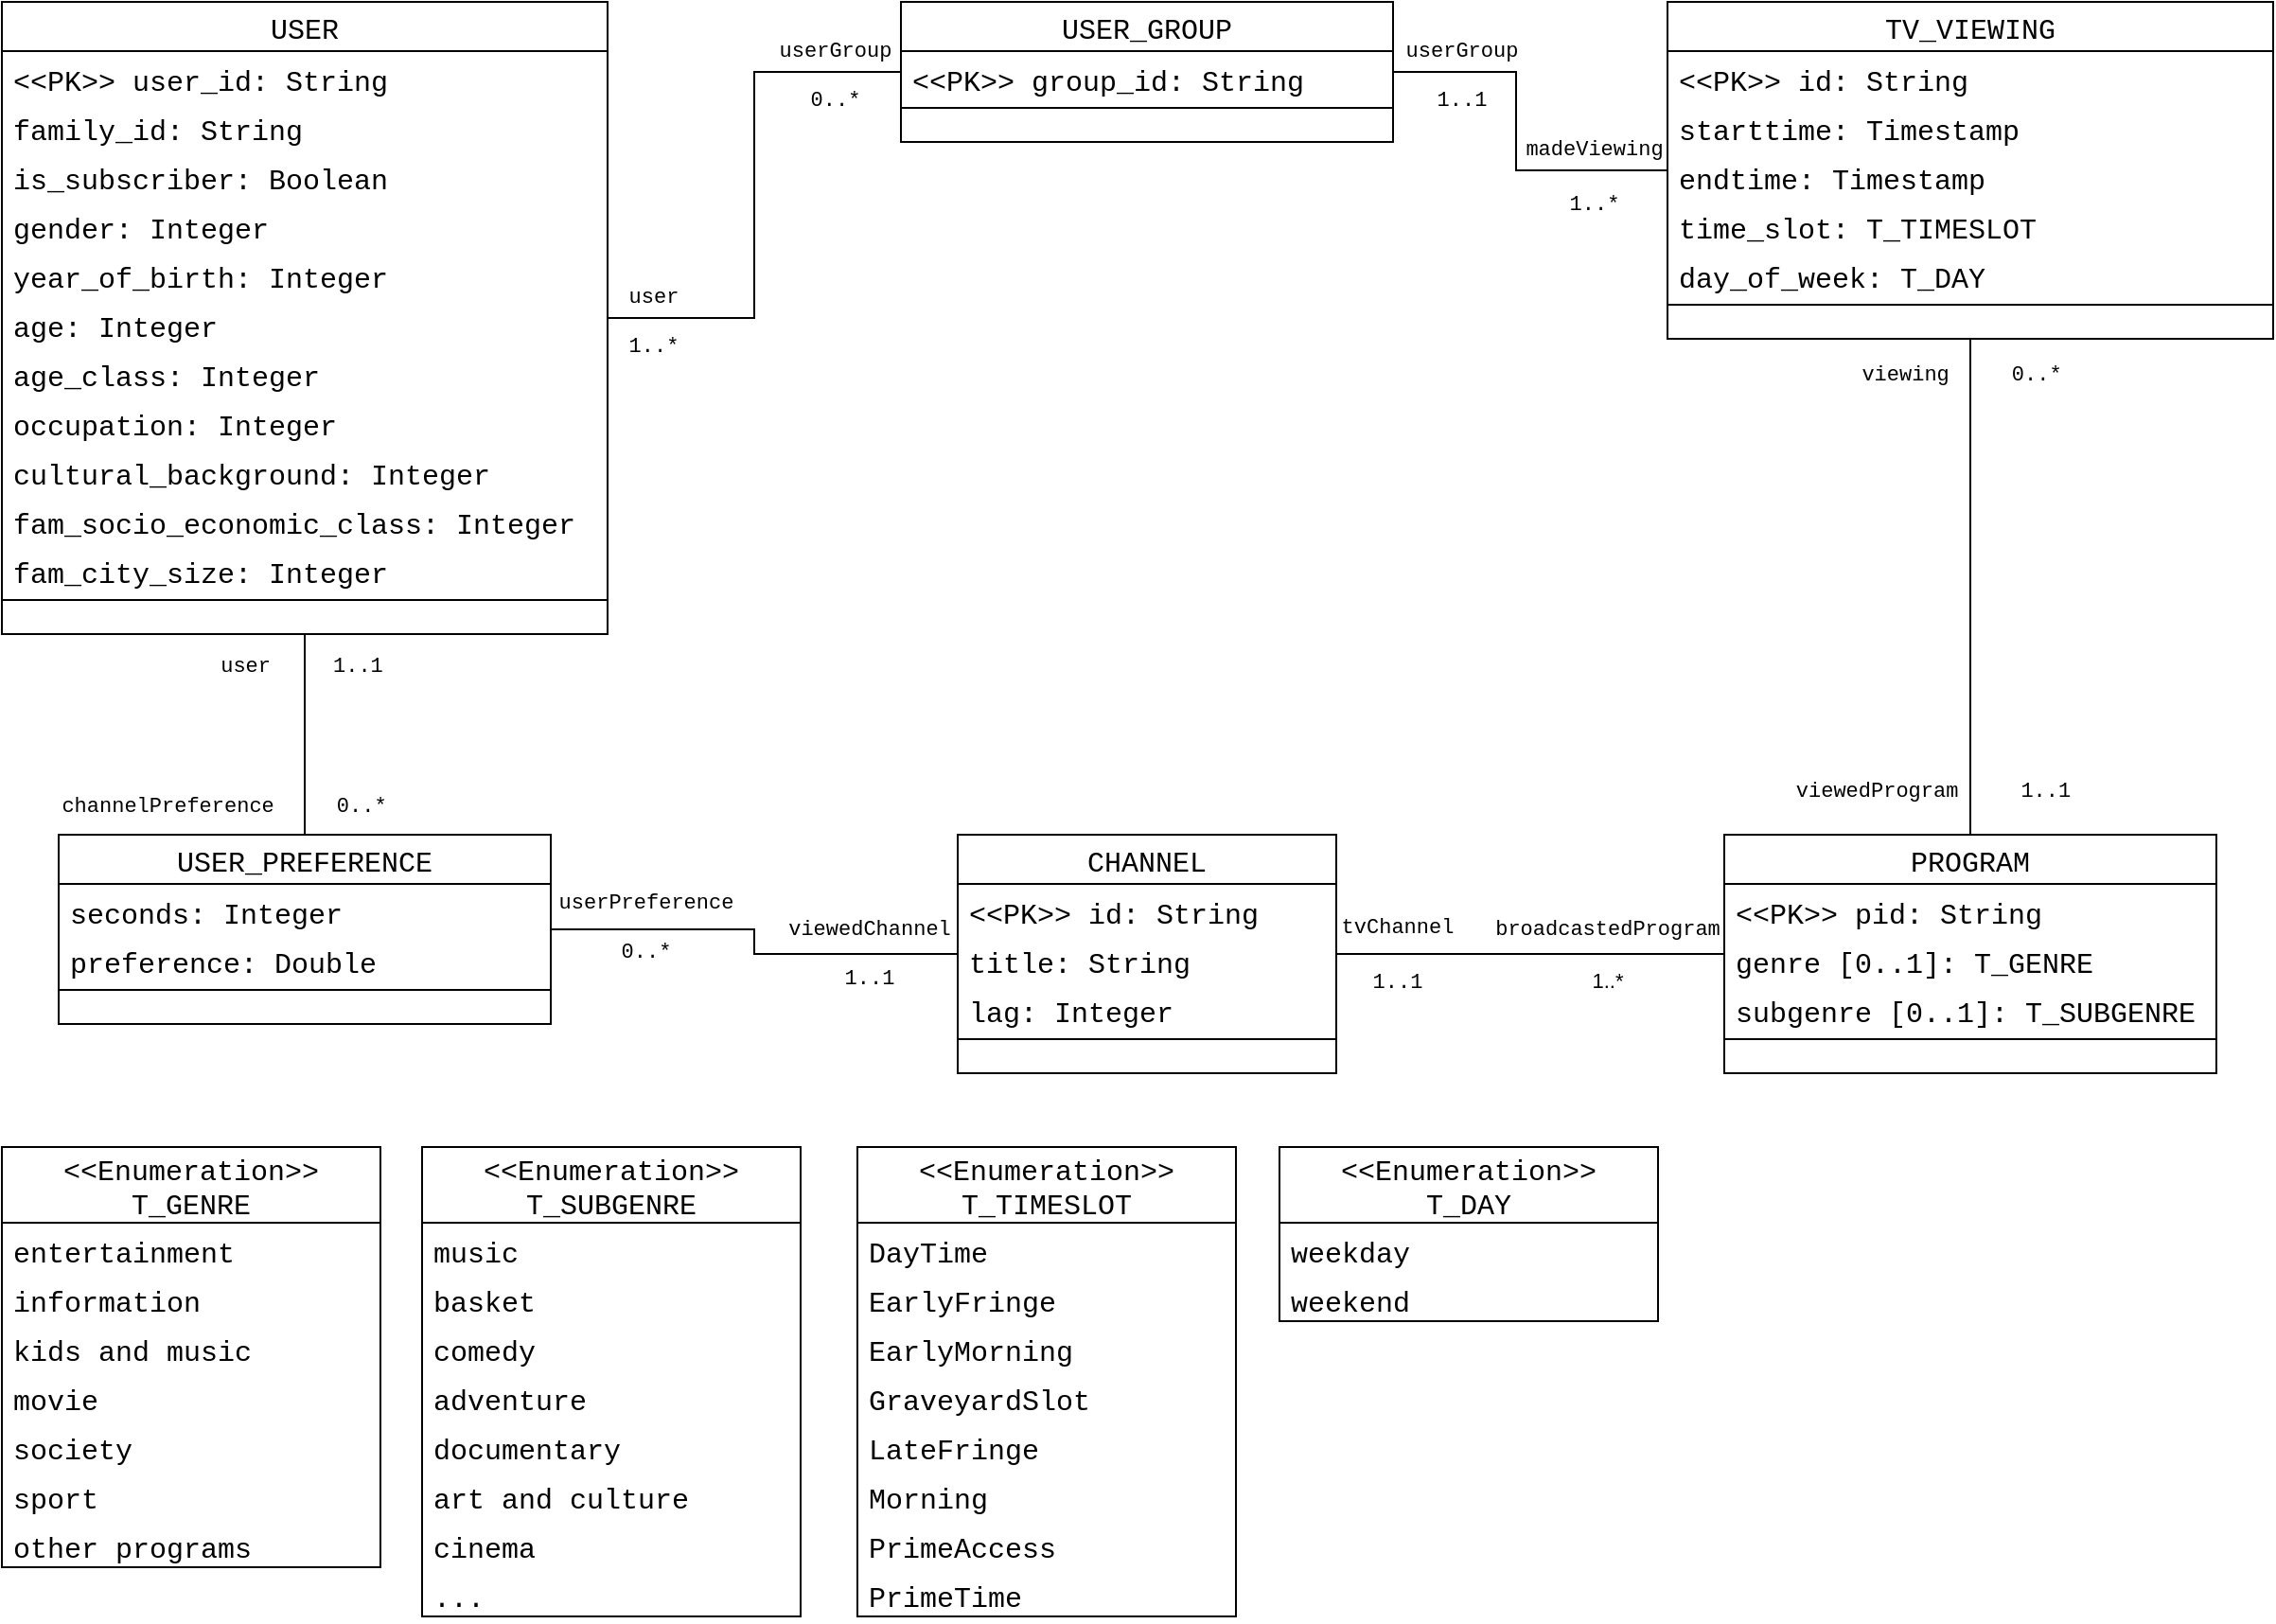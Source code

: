 <mxfile version="20.1.1" type="device" pages="2"><diagram id="qDz5eTHk5FjeErmdGeT6" name="Conceptual Design"><mxGraphModel dx="1348" dy="793" grid="1" gridSize="10" guides="1" tooltips="1" connect="1" arrows="1" fold="1" page="1" pageScale="1" pageWidth="1169" pageHeight="827" math="0" shadow="0"><root><mxCell id="0"/><mxCell id="1" parent="0"/><mxCell id="cXMxkoOosePus98VWO6z-1" value="CHANNEL" style="swimlane;fontStyle=0;childLayout=stackLayout;horizontal=1;startSize=26;fillColor=none;horizontalStack=0;resizeParent=1;resizeParentMax=0;resizeLast=0;collapsible=1;marginBottom=0;fontFamily=Courier New;fontSize=15;" parent="1" vertex="1"><mxGeometry x="525" y="460" width="200" height="126" as="geometry"><mxRectangle x="40" y="80" width="40" height="26" as="alternateBounds"/></mxGeometry></mxCell><mxCell id="cXMxkoOosePus98VWO6z-2" value="&lt;&lt;PK&gt;&gt; id: String" style="text;strokeColor=none;fillColor=none;align=left;verticalAlign=top;spacingLeft=4;spacingRight=4;overflow=hidden;rotatable=0;points=[[0,0.5],[1,0.5]];portConstraint=eastwest;fontFamily=Courier New;fontSize=15;" parent="cXMxkoOosePus98VWO6z-1" vertex="1"><mxGeometry y="26" width="200" height="26" as="geometry"/></mxCell><mxCell id="cXMxkoOosePus98VWO6z-3" value="title: String" style="text;strokeColor=none;fillColor=none;align=left;verticalAlign=top;spacingLeft=4;spacingRight=4;overflow=hidden;rotatable=0;points=[[0,0.5],[1,0.5]];portConstraint=eastwest;fontFamily=Courier New;fontSize=15;" parent="cXMxkoOosePus98VWO6z-1" vertex="1"><mxGeometry y="52" width="200" height="26" as="geometry"/></mxCell><mxCell id="cXMxkoOosePus98VWO6z-7" value="lag: Integer" style="text;strokeColor=none;fillColor=none;align=left;verticalAlign=top;spacingLeft=4;spacingRight=4;overflow=hidden;rotatable=0;points=[[0,0.5],[1,0.5]];portConstraint=eastwest;fontFamily=Courier New;fontSize=15;" parent="cXMxkoOosePus98VWO6z-1" vertex="1"><mxGeometry y="78" width="200" height="26" as="geometry"/></mxCell><mxCell id="cXMxkoOosePus98VWO6z-5" value="" style="line;strokeWidth=1;fillColor=none;align=left;verticalAlign=middle;spacingTop=-1;spacingLeft=3;spacingRight=3;rotatable=0;labelPosition=right;points=[];portConstraint=eastwest;fontFamily=Courier New;fontSize=15;" parent="cXMxkoOosePus98VWO6z-1" vertex="1"><mxGeometry y="104" width="200" height="8" as="geometry"/></mxCell><mxCell id="cXMxkoOosePus98VWO6z-6" value="" style="text;strokeColor=none;fillColor=none;align=left;verticalAlign=middle;spacingTop=-1;spacingLeft=4;spacingRight=4;rotatable=0;labelPosition=right;points=[];portConstraint=eastwest;fontFamily=Courier New;fontSize=15;" parent="cXMxkoOosePus98VWO6z-1" vertex="1"><mxGeometry y="112" width="200" height="14" as="geometry"/></mxCell><mxCell id="2Jx3YR6nq3Tl-p-js3hf-60" style="edgeStyle=orthogonalEdgeStyle;rounded=0;orthogonalLoop=1;jettySize=auto;html=1;endArrow=none;endFill=0;" parent="1" source="cXMxkoOosePus98VWO6z-8" target="cXMxkoOosePus98VWO6z-1" edge="1"><mxGeometry relative="1" as="geometry"/></mxCell><mxCell id="nR9gvZBDyoJsPZOKypbF-1" value="&lt;div&gt;&lt;font face=&quot;Courier New&quot;&gt;tvChannel&lt;/font&gt;&lt;/div&gt;&lt;div&gt;&lt;font face=&quot;Courier New&quot;&gt;&lt;br&gt;&lt;/font&gt;&lt;/div&gt;&lt;div&gt;&lt;font face=&quot;Courier New&quot;&gt;1..1&lt;/font&gt;&lt;br&gt;&lt;/div&gt;" style="edgeLabel;html=1;align=center;verticalAlign=middle;resizable=0;points=[];labelBackgroundColor=none;" vertex="1" connectable="0" parent="2Jx3YR6nq3Tl-p-js3hf-60"><mxGeometry x="0.745" relative="1" as="geometry"><mxPoint x="6" as="offset"/></mxGeometry></mxCell><mxCell id="nR9gvZBDyoJsPZOKypbF-2" value="&lt;div&gt;&lt;font face=&quot;Courier New&quot;&gt;broadcastedProgram&lt;/font&gt;&lt;/div&gt;&lt;div&gt;&lt;font face=&quot;Courier New&quot;&gt;&lt;br&gt;&lt;/font&gt;&lt;/div&gt;1..*" style="edgeLabel;html=1;align=center;verticalAlign=middle;resizable=0;points=[];labelBackgroundColor=none;" vertex="1" connectable="0" parent="2Jx3YR6nq3Tl-p-js3hf-60"><mxGeometry x="-0.559" y="-2" relative="1" as="geometry"><mxPoint x="-17" y="2" as="offset"/></mxGeometry></mxCell><mxCell id="cXMxkoOosePus98VWO6z-8" value="PROGRAM" style="swimlane;fontStyle=0;childLayout=stackLayout;horizontal=1;startSize=26;fillColor=none;horizontalStack=0;resizeParent=1;resizeParentMax=0;resizeLast=0;collapsible=1;marginBottom=0;fontFamily=Courier New;fontSize=15;" parent="1" vertex="1"><mxGeometry x="930" y="460" width="260" height="126" as="geometry"><mxRectangle x="40" y="80" width="40" height="26" as="alternateBounds"/></mxGeometry></mxCell><mxCell id="cXMxkoOosePus98VWO6z-9" value="&lt;&lt;PK&gt;&gt; pid: String" style="text;strokeColor=none;fillColor=none;align=left;verticalAlign=top;spacingLeft=4;spacingRight=4;overflow=hidden;rotatable=0;points=[[0,0.5],[1,0.5]];portConstraint=eastwest;fontFamily=Courier New;fontSize=15;" parent="cXMxkoOosePus98VWO6z-8" vertex="1"><mxGeometry y="26" width="260" height="26" as="geometry"/></mxCell><mxCell id="cXMxkoOosePus98VWO6z-10" value="genre [0..1]: T_GENRE" style="text;strokeColor=none;fillColor=none;align=left;verticalAlign=top;spacingLeft=4;spacingRight=4;overflow=hidden;rotatable=0;points=[[0,0.5],[1,0.5]];portConstraint=eastwest;fontFamily=Courier New;fontSize=15;" parent="cXMxkoOosePus98VWO6z-8" vertex="1"><mxGeometry y="52" width="260" height="26" as="geometry"/></mxCell><mxCell id="cXMxkoOosePus98VWO6z-14" value="subgenre [0..1]: T_SUBGENRE" style="text;strokeColor=none;fillColor=none;align=left;verticalAlign=top;spacingLeft=4;spacingRight=4;overflow=hidden;rotatable=0;points=[[0,0.5],[1,0.5]];portConstraint=eastwest;fontFamily=Courier New;fontSize=15;" parent="cXMxkoOosePus98VWO6z-8" vertex="1"><mxGeometry y="78" width="260" height="26" as="geometry"/></mxCell><mxCell id="cXMxkoOosePus98VWO6z-12" value="" style="line;strokeWidth=1;fillColor=none;align=left;verticalAlign=middle;spacingTop=-1;spacingLeft=3;spacingRight=3;rotatable=0;labelPosition=right;points=[];portConstraint=eastwest;fontFamily=Courier New;fontSize=15;" parent="cXMxkoOosePus98VWO6z-8" vertex="1"><mxGeometry y="104" width="260" height="8" as="geometry"/></mxCell><mxCell id="cXMxkoOosePus98VWO6z-13" value="" style="text;strokeColor=none;fillColor=none;align=left;verticalAlign=middle;spacingTop=-1;spacingLeft=4;spacingRight=4;rotatable=0;labelPosition=right;points=[];portConstraint=eastwest;fontFamily=Courier New;fontSize=15;" parent="cXMxkoOosePus98VWO6z-8" vertex="1"><mxGeometry y="112" width="260" height="14" as="geometry"/></mxCell><mxCell id="cXMxkoOosePus98VWO6z-15" value="&lt;&lt;Enumeration&gt;&gt;&#xA;T_GENRE" style="swimlane;fontStyle=0;childLayout=stackLayout;horizontal=1;startSize=40;fillColor=none;horizontalStack=0;resizeParent=1;resizeParentMax=0;resizeLast=0;collapsible=1;marginBottom=0;fontFamily=Courier New;fontSize=15;" parent="1" vertex="1"><mxGeometry x="20" y="625" width="200" height="222" as="geometry"><mxRectangle x="290" y="80" width="160" height="40" as="alternateBounds"/></mxGeometry></mxCell><mxCell id="cXMxkoOosePus98VWO6z-16" value="entertainment" style="text;strokeColor=none;fillColor=none;align=left;verticalAlign=top;spacingLeft=4;spacingRight=4;overflow=hidden;rotatable=0;points=[[0,0.5],[1,0.5]];portConstraint=eastwest;fontFamily=Courier New;fontSize=15;" parent="cXMxkoOosePus98VWO6z-15" vertex="1"><mxGeometry y="40" width="200" height="26" as="geometry"/></mxCell><mxCell id="cXMxkoOosePus98VWO6z-17" value="information" style="text;strokeColor=none;fillColor=none;align=left;verticalAlign=top;spacingLeft=4;spacingRight=4;overflow=hidden;rotatable=0;points=[[0,0.5],[1,0.5]];portConstraint=eastwest;fontFamily=Courier New;fontSize=15;" parent="cXMxkoOosePus98VWO6z-15" vertex="1"><mxGeometry y="66" width="200" height="26" as="geometry"/></mxCell><mxCell id="cXMxkoOosePus98VWO6z-19" value="kids and music" style="text;strokeColor=none;fillColor=none;align=left;verticalAlign=top;spacingLeft=4;spacingRight=4;overflow=hidden;rotatable=0;points=[[0,0.5],[1,0.5]];portConstraint=eastwest;fontFamily=Courier New;fontSize=15;" parent="cXMxkoOosePus98VWO6z-15" vertex="1"><mxGeometry y="92" width="200" height="26" as="geometry"/></mxCell><mxCell id="cXMxkoOosePus98VWO6z-20" value="movie" style="text;strokeColor=none;fillColor=none;align=left;verticalAlign=top;spacingLeft=4;spacingRight=4;overflow=hidden;rotatable=0;points=[[0,0.5],[1,0.5]];portConstraint=eastwest;fontFamily=Courier New;fontSize=15;" parent="cXMxkoOosePus98VWO6z-15" vertex="1"><mxGeometry y="118" width="200" height="26" as="geometry"/></mxCell><mxCell id="cXMxkoOosePus98VWO6z-22" value="society" style="text;strokeColor=none;fillColor=none;align=left;verticalAlign=top;spacingLeft=4;spacingRight=4;overflow=hidden;rotatable=0;points=[[0,0.5],[1,0.5]];portConstraint=eastwest;fontFamily=Courier New;fontSize=15;" parent="cXMxkoOosePus98VWO6z-15" vertex="1"><mxGeometry y="144" width="200" height="26" as="geometry"/></mxCell><mxCell id="cXMxkoOosePus98VWO6z-23" value="sport" style="text;strokeColor=none;fillColor=none;align=left;verticalAlign=top;spacingLeft=4;spacingRight=4;overflow=hidden;rotatable=0;points=[[0,0.5],[1,0.5]];portConstraint=eastwest;fontFamily=Courier New;fontSize=15;" parent="cXMxkoOosePus98VWO6z-15" vertex="1"><mxGeometry y="170" width="200" height="26" as="geometry"/></mxCell><mxCell id="cXMxkoOosePus98VWO6z-21" value="other programs" style="text;strokeColor=none;fillColor=none;align=left;verticalAlign=top;spacingLeft=4;spacingRight=4;overflow=hidden;rotatable=0;points=[[0,0.5],[1,0.5]];portConstraint=eastwest;fontFamily=Courier New;fontSize=15;" parent="cXMxkoOosePus98VWO6z-15" vertex="1"><mxGeometry y="196" width="200" height="26" as="geometry"/></mxCell><mxCell id="cXMxkoOosePus98VWO6z-24" value="&lt;&lt;Enumeration&gt;&gt;&#xA;T_SUBGENRE" style="swimlane;fontStyle=0;childLayout=stackLayout;horizontal=1;startSize=40;fillColor=none;horizontalStack=0;resizeParent=1;resizeParentMax=0;resizeLast=0;collapsible=1;marginBottom=0;fontFamily=Courier New;fontSize=15;" parent="1" vertex="1"><mxGeometry x="242" y="625" width="200" height="248" as="geometry"><mxRectangle x="290" y="80" width="160" height="40" as="alternateBounds"/></mxGeometry></mxCell><mxCell id="cXMxkoOosePus98VWO6z-25" value="music" style="text;strokeColor=none;fillColor=none;align=left;verticalAlign=top;spacingLeft=4;spacingRight=4;overflow=hidden;rotatable=0;points=[[0,0.5],[1,0.5]];portConstraint=eastwest;fontFamily=Courier New;fontSize=15;" parent="cXMxkoOosePus98VWO6z-24" vertex="1"><mxGeometry y="40" width="200" height="26" as="geometry"/></mxCell><mxCell id="cXMxkoOosePus98VWO6z-26" value="basket" style="text;strokeColor=none;fillColor=none;align=left;verticalAlign=top;spacingLeft=4;spacingRight=4;overflow=hidden;rotatable=0;points=[[0,0.5],[1,0.5]];portConstraint=eastwest;fontFamily=Courier New;fontSize=15;" parent="cXMxkoOosePus98VWO6z-24" vertex="1"><mxGeometry y="66" width="200" height="26" as="geometry"/></mxCell><mxCell id="cXMxkoOosePus98VWO6z-27" value="comedy" style="text;strokeColor=none;fillColor=none;align=left;verticalAlign=top;spacingLeft=4;spacingRight=4;overflow=hidden;rotatable=0;points=[[0,0.5],[1,0.5]];portConstraint=eastwest;fontFamily=Courier New;fontSize=15;" parent="cXMxkoOosePus98VWO6z-24" vertex="1"><mxGeometry y="92" width="200" height="26" as="geometry"/></mxCell><mxCell id="cXMxkoOosePus98VWO6z-28" value="adventure" style="text;strokeColor=none;fillColor=none;align=left;verticalAlign=top;spacingLeft=4;spacingRight=4;overflow=hidden;rotatable=0;points=[[0,0.5],[1,0.5]];portConstraint=eastwest;fontFamily=Courier New;fontSize=15;" parent="cXMxkoOosePus98VWO6z-24" vertex="1"><mxGeometry y="118" width="200" height="26" as="geometry"/></mxCell><mxCell id="cXMxkoOosePus98VWO6z-29" value="documentary" style="text;strokeColor=none;fillColor=none;align=left;verticalAlign=top;spacingLeft=4;spacingRight=4;overflow=hidden;rotatable=0;points=[[0,0.5],[1,0.5]];portConstraint=eastwest;fontFamily=Courier New;fontSize=15;" parent="cXMxkoOosePus98VWO6z-24" vertex="1"><mxGeometry y="144" width="200" height="26" as="geometry"/></mxCell><mxCell id="cXMxkoOosePus98VWO6z-30" value="art and culture" style="text;strokeColor=none;fillColor=none;align=left;verticalAlign=top;spacingLeft=4;spacingRight=4;overflow=hidden;rotatable=0;points=[[0,0.5],[1,0.5]];portConstraint=eastwest;fontFamily=Courier New;fontSize=15;" parent="cXMxkoOosePus98VWO6z-24" vertex="1"><mxGeometry y="170" width="200" height="26" as="geometry"/></mxCell><mxCell id="cXMxkoOosePus98VWO6z-31" value="cinema" style="text;strokeColor=none;fillColor=none;align=left;verticalAlign=top;spacingLeft=4;spacingRight=4;overflow=hidden;rotatable=0;points=[[0,0.5],[1,0.5]];portConstraint=eastwest;fontFamily=Courier New;fontSize=15;" parent="cXMxkoOosePus98VWO6z-24" vertex="1"><mxGeometry y="196" width="200" height="26" as="geometry"/></mxCell><mxCell id="cXMxkoOosePus98VWO6z-34" value="..." style="text;strokeColor=none;fillColor=none;align=left;verticalAlign=top;spacingLeft=4;spacingRight=4;overflow=hidden;rotatable=0;points=[[0,0.5],[1,0.5]];portConstraint=eastwest;fontFamily=Courier New;fontSize=15;" parent="cXMxkoOosePus98VWO6z-24" vertex="1"><mxGeometry y="222" width="200" height="26" as="geometry"/></mxCell><mxCell id="2Jx3YR6nq3Tl-p-js3hf-21" style="edgeStyle=orthogonalEdgeStyle;rounded=0;orthogonalLoop=1;jettySize=auto;html=1;endArrow=none;endFill=0;" parent="1" source="2Jx3YR6nq3Tl-p-js3hf-1" target="2Jx3YR6nq3Tl-p-js3hf-15" edge="1"><mxGeometry relative="1" as="geometry"/></mxCell><mxCell id="OhUYGWIOjPW_svs7zEfH-1" value="&lt;div&gt;&lt;font face=&quot;Courier New&quot;&gt;channelPreference&amp;nbsp;&amp;nbsp;&amp;nbsp;&amp;nbsp; 0..*&lt;/font&gt;&lt;/div&gt;" style="edgeLabel;html=1;align=center;verticalAlign=middle;resizable=0;points=[];labelBackgroundColor=none;" parent="2Jx3YR6nq3Tl-p-js3hf-21" vertex="1" connectable="0"><mxGeometry x="0.687" relative="1" as="geometry"><mxPoint x="-43" y="1" as="offset"/></mxGeometry></mxCell><mxCell id="OhUYGWIOjPW_svs7zEfH-2" value="&lt;font face=&quot;Courier New&quot;&gt;user&amp;nbsp;&amp;nbsp;&amp;nbsp;&amp;nbsp; 1..1&lt;/font&gt;" style="edgeLabel;html=1;align=center;verticalAlign=middle;resizable=0;points=[];labelBackgroundColor=none;" parent="2Jx3YR6nq3Tl-p-js3hf-21" vertex="1" connectable="0"><mxGeometry x="-0.731" y="1" relative="1" as="geometry"><mxPoint x="-3" y="2" as="offset"/></mxGeometry></mxCell><mxCell id="nR9gvZBDyoJsPZOKypbF-10" style="edgeStyle=orthogonalEdgeStyle;rounded=0;orthogonalLoop=1;jettySize=auto;html=1;fontFamily=Courier New;endArrow=none;endFill=0;" edge="1" parent="1" source="2Jx3YR6nq3Tl-p-js3hf-1" target="nR9gvZBDyoJsPZOKypbF-4"><mxGeometry relative="1" as="geometry"/></mxCell><mxCell id="nR9gvZBDyoJsPZOKypbF-14" value="&lt;div&gt;user&lt;/div&gt;&lt;div&gt;&lt;br&gt;&lt;/div&gt;&lt;div&gt;1..*&lt;br&gt;&lt;/div&gt;" style="edgeLabel;html=1;align=center;verticalAlign=middle;resizable=0;points=[];fontFamily=Courier New;labelBackgroundColor=none;" vertex="1" connectable="0" parent="nR9gvZBDyoJsPZOKypbF-10"><mxGeometry x="-0.841" y="-2" relative="1" as="geometry"><mxPoint x="1" as="offset"/></mxGeometry></mxCell><mxCell id="nR9gvZBDyoJsPZOKypbF-15" value="&lt;div&gt;userGroup&lt;/div&gt;&lt;div&gt;&lt;br&gt;&lt;/div&gt;&lt;div&gt;0..*&lt;br&gt;&lt;/div&gt;" style="edgeLabel;html=1;align=center;verticalAlign=middle;resizable=0;points=[];fontFamily=Courier New;labelBackgroundColor=none;" vertex="1" connectable="0" parent="nR9gvZBDyoJsPZOKypbF-10"><mxGeometry x="0.803" y="-2" relative="1" as="geometry"><mxPoint x="-7" as="offset"/></mxGeometry></mxCell><mxCell id="2Jx3YR6nq3Tl-p-js3hf-1" value="USER" style="swimlane;fontStyle=0;childLayout=stackLayout;horizontal=1;startSize=26;fillColor=none;horizontalStack=0;resizeParent=1;resizeParentMax=0;resizeLast=0;collapsible=1;marginBottom=0;fontFamily=Courier New;fontSize=15;" parent="1" vertex="1"><mxGeometry x="20" y="20" width="320" height="334" as="geometry"><mxRectangle x="40" y="80" width="40" height="26" as="alternateBounds"/></mxGeometry></mxCell><mxCell id="2Jx3YR6nq3Tl-p-js3hf-2" value="&lt;&lt;PK&gt;&gt; user_id: String" style="text;strokeColor=none;fillColor=none;align=left;verticalAlign=top;spacingLeft=4;spacingRight=4;overflow=hidden;rotatable=0;points=[[0,0.5],[1,0.5]];portConstraint=eastwest;fontFamily=Courier New;fontSize=15;" parent="2Jx3YR6nq3Tl-p-js3hf-1" vertex="1"><mxGeometry y="26" width="320" height="26" as="geometry"/></mxCell><mxCell id="2Jx3YR6nq3Tl-p-js3hf-7" value="family_id: String" style="text;strokeColor=none;fillColor=none;align=left;verticalAlign=top;spacingLeft=4;spacingRight=4;overflow=hidden;rotatable=0;points=[[0,0.5],[1,0.5]];portConstraint=eastwest;fontFamily=Courier New;fontSize=15;" parent="2Jx3YR6nq3Tl-p-js3hf-1" vertex="1"><mxGeometry y="52" width="320" height="26" as="geometry"/></mxCell><mxCell id="2Jx3YR6nq3Tl-p-js3hf-3" value="is_subscriber: Boolean" style="text;strokeColor=none;fillColor=none;align=left;verticalAlign=top;spacingLeft=4;spacingRight=4;overflow=hidden;rotatable=0;points=[[0,0.5],[1,0.5]];portConstraint=eastwest;fontFamily=Courier New;fontSize=15;" parent="2Jx3YR6nq3Tl-p-js3hf-1" vertex="1"><mxGeometry y="78" width="320" height="26" as="geometry"/></mxCell><mxCell id="2Jx3YR6nq3Tl-p-js3hf-8" value="gender: Integer" style="text;strokeColor=none;fillColor=none;align=left;verticalAlign=top;spacingLeft=4;spacingRight=4;overflow=hidden;rotatable=0;points=[[0,0.5],[1,0.5]];portConstraint=eastwest;fontFamily=Courier New;fontSize=15;" parent="2Jx3YR6nq3Tl-p-js3hf-1" vertex="1"><mxGeometry y="104" width="320" height="26" as="geometry"/></mxCell><mxCell id="2Jx3YR6nq3Tl-p-js3hf-10" value="year_of_birth: Integer" style="text;strokeColor=none;fillColor=none;align=left;verticalAlign=top;spacingLeft=4;spacingRight=4;overflow=hidden;rotatable=0;points=[[0,0.5],[1,0.5]];portConstraint=eastwest;fontFamily=Courier New;fontSize=15;" parent="2Jx3YR6nq3Tl-p-js3hf-1" vertex="1"><mxGeometry y="130" width="320" height="26" as="geometry"/></mxCell><mxCell id="2Jx3YR6nq3Tl-p-js3hf-9" value="age: Integer" style="text;strokeColor=none;fillColor=none;align=left;verticalAlign=top;spacingLeft=4;spacingRight=4;overflow=hidden;rotatable=0;points=[[0,0.5],[1,0.5]];portConstraint=eastwest;fontFamily=Courier New;fontSize=15;" parent="2Jx3YR6nq3Tl-p-js3hf-1" vertex="1"><mxGeometry y="156" width="320" height="26" as="geometry"/></mxCell><mxCell id="2Jx3YR6nq3Tl-p-js3hf-11" value="age_class: Integer" style="text;strokeColor=none;fillColor=none;align=left;verticalAlign=top;spacingLeft=4;spacingRight=4;overflow=hidden;rotatable=0;points=[[0,0.5],[1,0.5]];portConstraint=eastwest;fontFamily=Courier New;fontSize=15;" parent="2Jx3YR6nq3Tl-p-js3hf-1" vertex="1"><mxGeometry y="182" width="320" height="26" as="geometry"/></mxCell><mxCell id="2Jx3YR6nq3Tl-p-js3hf-13" value="occupation: Integer" style="text;strokeColor=none;fillColor=none;align=left;verticalAlign=top;spacingLeft=4;spacingRight=4;overflow=hidden;rotatable=0;points=[[0,0.5],[1,0.5]];portConstraint=eastwest;fontFamily=Courier New;fontSize=15;" parent="2Jx3YR6nq3Tl-p-js3hf-1" vertex="1"><mxGeometry y="208" width="320" height="26" as="geometry"/></mxCell><mxCell id="2Jx3YR6nq3Tl-p-js3hf-14" value="cultural_background: Integer" style="text;strokeColor=none;fillColor=none;align=left;verticalAlign=top;spacingLeft=4;spacingRight=4;overflow=hidden;rotatable=0;points=[[0,0.5],[1,0.5]];portConstraint=eastwest;fontFamily=Courier New;fontSize=15;" parent="2Jx3YR6nq3Tl-p-js3hf-1" vertex="1"><mxGeometry y="234" width="320" height="26" as="geometry"/></mxCell><mxCell id="2Jx3YR6nq3Tl-p-js3hf-12" value="fam_socio_economic_class: Integer" style="text;strokeColor=none;fillColor=none;align=left;verticalAlign=top;spacingLeft=4;spacingRight=4;overflow=hidden;rotatable=0;points=[[0,0.5],[1,0.5]];portConstraint=eastwest;fontFamily=Courier New;fontSize=15;" parent="2Jx3YR6nq3Tl-p-js3hf-1" vertex="1"><mxGeometry y="260" width="320" height="26" as="geometry"/></mxCell><mxCell id="2Jx3YR6nq3Tl-p-js3hf-4" value="fam_city_size: Integer" style="text;strokeColor=none;fillColor=none;align=left;verticalAlign=top;spacingLeft=4;spacingRight=4;overflow=hidden;rotatable=0;points=[[0,0.5],[1,0.5]];portConstraint=eastwest;fontFamily=Courier New;fontSize=15;" parent="2Jx3YR6nq3Tl-p-js3hf-1" vertex="1"><mxGeometry y="286" width="320" height="26" as="geometry"/></mxCell><mxCell id="2Jx3YR6nq3Tl-p-js3hf-5" value="" style="line;strokeWidth=1;fillColor=none;align=left;verticalAlign=middle;spacingTop=-1;spacingLeft=3;spacingRight=3;rotatable=0;labelPosition=right;points=[];portConstraint=eastwest;fontFamily=Courier New;fontSize=15;" parent="2Jx3YR6nq3Tl-p-js3hf-1" vertex="1"><mxGeometry y="312" width="320" height="8" as="geometry"/></mxCell><mxCell id="2Jx3YR6nq3Tl-p-js3hf-6" value="" style="text;strokeColor=none;fillColor=none;align=left;verticalAlign=middle;spacingTop=-1;spacingLeft=4;spacingRight=4;rotatable=0;labelPosition=right;points=[];portConstraint=eastwest;fontFamily=Courier New;fontSize=15;" parent="2Jx3YR6nq3Tl-p-js3hf-1" vertex="1"><mxGeometry y="320" width="320" height="14" as="geometry"/></mxCell><mxCell id="nR9gvZBDyoJsPZOKypbF-16" style="edgeStyle=orthogonalEdgeStyle;rounded=0;orthogonalLoop=1;jettySize=auto;html=1;fontFamily=Courier New;endArrow=none;endFill=0;" edge="1" parent="1" source="2Jx3YR6nq3Tl-p-js3hf-15" target="cXMxkoOosePus98VWO6z-1"><mxGeometry relative="1" as="geometry"/></mxCell><mxCell id="nR9gvZBDyoJsPZOKypbF-17" value="&lt;div&gt;viewedChannel&lt;/div&gt;&lt;div&gt;&lt;br&gt;&lt;/div&gt;&lt;div&gt;1..1&lt;/div&gt;" style="edgeLabel;html=1;align=center;verticalAlign=middle;resizable=0;points=[];fontFamily=Courier New;labelBackgroundColor=none;" vertex="1" connectable="0" parent="nR9gvZBDyoJsPZOKypbF-16"><mxGeometry x="0.453" relative="1" as="geometry"><mxPoint x="15" as="offset"/></mxGeometry></mxCell><mxCell id="nR9gvZBDyoJsPZOKypbF-18" value="&lt;div&gt;userPreference&lt;/div&gt;&lt;div&gt;&lt;br&gt;&lt;/div&gt;&lt;div&gt;0..*&lt;/div&gt;" style="edgeLabel;html=1;align=center;verticalAlign=middle;resizable=0;points=[];fontFamily=Courier New;labelBackgroundColor=none;" vertex="1" connectable="0" parent="nR9gvZBDyoJsPZOKypbF-16"><mxGeometry x="-0.887" y="-5" relative="1" as="geometry"><mxPoint x="37" y="-6" as="offset"/></mxGeometry></mxCell><mxCell id="2Jx3YR6nq3Tl-p-js3hf-15" value="USER_PREFERENCE" style="swimlane;fontStyle=0;childLayout=stackLayout;horizontal=1;startSize=26;fillColor=none;horizontalStack=0;resizeParent=1;resizeParentMax=0;resizeLast=0;collapsible=1;marginBottom=0;fontFamily=Courier New;fontSize=15;" parent="1" vertex="1"><mxGeometry x="50" y="460" width="260" height="100" as="geometry"><mxRectangle x="40" y="80" width="40" height="26" as="alternateBounds"/></mxGeometry></mxCell><mxCell id="2Jx3YR6nq3Tl-p-js3hf-17" value="seconds: Integer" style="text;strokeColor=none;fillColor=none;align=left;verticalAlign=top;spacingLeft=4;spacingRight=4;overflow=hidden;rotatable=0;points=[[0,0.5],[1,0.5]];portConstraint=eastwest;fontFamily=Courier New;fontSize=15;" parent="2Jx3YR6nq3Tl-p-js3hf-15" vertex="1"><mxGeometry y="26" width="260" height="26" as="geometry"/></mxCell><mxCell id="2Jx3YR6nq3Tl-p-js3hf-18" value="preference: Double" style="text;strokeColor=none;fillColor=none;align=left;verticalAlign=top;spacingLeft=4;spacingRight=4;overflow=hidden;rotatable=0;points=[[0,0.5],[1,0.5]];portConstraint=eastwest;fontFamily=Courier New;fontSize=15;" parent="2Jx3YR6nq3Tl-p-js3hf-15" vertex="1"><mxGeometry y="52" width="260" height="26" as="geometry"/></mxCell><mxCell id="2Jx3YR6nq3Tl-p-js3hf-19" value="" style="line;strokeWidth=1;fillColor=none;align=left;verticalAlign=middle;spacingTop=-1;spacingLeft=3;spacingRight=3;rotatable=0;labelPosition=right;points=[];portConstraint=eastwest;fontFamily=Courier New;fontSize=15;" parent="2Jx3YR6nq3Tl-p-js3hf-15" vertex="1"><mxGeometry y="78" width="260" height="8" as="geometry"/></mxCell><mxCell id="2Jx3YR6nq3Tl-p-js3hf-20" value="" style="text;strokeColor=none;fillColor=none;align=left;verticalAlign=middle;spacingTop=-1;spacingLeft=4;spacingRight=4;rotatable=0;labelPosition=right;points=[];portConstraint=eastwest;fontFamily=Courier New;fontSize=15;" parent="2Jx3YR6nq3Tl-p-js3hf-15" vertex="1"><mxGeometry y="86" width="260" height="14" as="geometry"/></mxCell><mxCell id="nR9gvZBDyoJsPZOKypbF-3" style="edgeStyle=orthogonalEdgeStyle;rounded=0;orthogonalLoop=1;jettySize=auto;html=1;fontFamily=Courier New;endArrow=none;endFill=0;" edge="1" parent="1" source="2Jx3YR6nq3Tl-p-js3hf-24" target="cXMxkoOosePus98VWO6z-8"><mxGeometry relative="1" as="geometry"/></mxCell><mxCell id="nR9gvZBDyoJsPZOKypbF-20" value="viewedProgram&amp;nbsp;&amp;nbsp;&amp;nbsp;&amp;nbsp; 1..1" style="edgeLabel;html=1;align=center;verticalAlign=middle;resizable=0;points=[];fontFamily=Courier New;labelBackgroundColor=none;" vertex="1" connectable="0" parent="nR9gvZBDyoJsPZOKypbF-3"><mxGeometry x="0.771" y="-2" relative="1" as="geometry"><mxPoint x="-18" y="7" as="offset"/></mxGeometry></mxCell><mxCell id="nR9gvZBDyoJsPZOKypbF-21" value="viewing&amp;nbsp;&amp;nbsp;&amp;nbsp;&amp;nbsp; 0..*" style="edgeLabel;html=1;align=center;verticalAlign=middle;resizable=0;points=[];fontFamily=Courier New;labelBackgroundColor=none;" vertex="1" connectable="0" parent="nR9gvZBDyoJsPZOKypbF-3"><mxGeometry x="-0.779" y="4" relative="1" as="geometry"><mxPoint x="-9" y="-10" as="offset"/></mxGeometry></mxCell><mxCell id="2Jx3YR6nq3Tl-p-js3hf-24" value="TV_VIEWING" style="swimlane;fontStyle=0;childLayout=stackLayout;horizontal=1;startSize=26;fillColor=none;horizontalStack=0;resizeParent=1;resizeParentMax=0;resizeLast=0;collapsible=1;marginBottom=0;fontFamily=Courier New;fontSize=15;" parent="1" vertex="1"><mxGeometry x="900" y="20" width="320" height="178" as="geometry"><mxRectangle x="40" y="80" width="40" height="26" as="alternateBounds"/></mxGeometry></mxCell><mxCell id="2Jx3YR6nq3Tl-p-js3hf-25" value="&lt;&lt;PK&gt;&gt; id: String" style="text;strokeColor=none;fillColor=none;align=left;verticalAlign=top;spacingLeft=4;spacingRight=4;overflow=hidden;rotatable=0;points=[[0,0.5],[1,0.5]];portConstraint=eastwest;fontFamily=Courier New;fontSize=15;" parent="2Jx3YR6nq3Tl-p-js3hf-24" vertex="1"><mxGeometry y="26" width="320" height="26" as="geometry"/></mxCell><mxCell id="2Jx3YR6nq3Tl-p-js3hf-32" value="starttime: Timestamp" style="text;strokeColor=none;fillColor=none;align=left;verticalAlign=top;spacingLeft=4;spacingRight=4;overflow=hidden;rotatable=0;points=[[0,0.5],[1,0.5]];portConstraint=eastwest;fontFamily=Courier New;fontSize=15;" parent="2Jx3YR6nq3Tl-p-js3hf-24" vertex="1"><mxGeometry y="52" width="320" height="26" as="geometry"/></mxCell><mxCell id="2Jx3YR6nq3Tl-p-js3hf-33" value="endtime: Timestamp" style="text;strokeColor=none;fillColor=none;align=left;verticalAlign=top;spacingLeft=4;spacingRight=4;overflow=hidden;rotatable=0;points=[[0,0.5],[1,0.5]];portConstraint=eastwest;fontFamily=Courier New;fontSize=15;" parent="2Jx3YR6nq3Tl-p-js3hf-24" vertex="1"><mxGeometry y="78" width="320" height="26" as="geometry"/></mxCell><mxCell id="2Jx3YR6nq3Tl-p-js3hf-34" value="time_slot: T_TIMESLOT" style="text;strokeColor=none;fillColor=none;align=left;verticalAlign=top;spacingLeft=4;spacingRight=4;overflow=hidden;rotatable=0;points=[[0,0.5],[1,0.5]];portConstraint=eastwest;fontFamily=Courier New;fontSize=15;" parent="2Jx3YR6nq3Tl-p-js3hf-24" vertex="1"><mxGeometry y="104" width="320" height="26" as="geometry"/></mxCell><mxCell id="2Jx3YR6nq3Tl-p-js3hf-35" value="day_of_week: T_DAY" style="text;strokeColor=none;fillColor=none;align=left;verticalAlign=top;spacingLeft=4;spacingRight=4;overflow=hidden;rotatable=0;points=[[0,0.5],[1,0.5]];portConstraint=eastwest;fontFamily=Courier New;fontSize=15;" parent="2Jx3YR6nq3Tl-p-js3hf-24" vertex="1"><mxGeometry y="130" width="320" height="26" as="geometry"/></mxCell><mxCell id="2Jx3YR6nq3Tl-p-js3hf-36" value="" style="line;strokeWidth=1;fillColor=none;align=left;verticalAlign=middle;spacingTop=-1;spacingLeft=3;spacingRight=3;rotatable=0;labelPosition=right;points=[];portConstraint=eastwest;fontFamily=Courier New;fontSize=15;" parent="2Jx3YR6nq3Tl-p-js3hf-24" vertex="1"><mxGeometry y="156" width="320" height="8" as="geometry"/></mxCell><mxCell id="2Jx3YR6nq3Tl-p-js3hf-37" value="" style="text;strokeColor=none;fillColor=none;align=left;verticalAlign=middle;spacingTop=-1;spacingLeft=4;spacingRight=4;rotatable=0;labelPosition=right;points=[];portConstraint=eastwest;fontFamily=Courier New;fontSize=15;" parent="2Jx3YR6nq3Tl-p-js3hf-24" vertex="1"><mxGeometry y="164" width="320" height="14" as="geometry"/></mxCell><mxCell id="2Jx3YR6nq3Tl-p-js3hf-42" value="&lt;&lt;Enumeration&gt;&gt;&#xA;T_TIMESLOT" style="swimlane;fontStyle=0;childLayout=stackLayout;horizontal=1;startSize=40;fillColor=none;horizontalStack=0;resizeParent=1;resizeParentMax=0;resizeLast=0;collapsible=1;marginBottom=0;fontFamily=Courier New;fontSize=15;" parent="1" vertex="1"><mxGeometry x="472" y="625" width="200" height="248" as="geometry"><mxRectangle x="290" y="80" width="160" height="40" as="alternateBounds"/></mxGeometry></mxCell><mxCell id="2Jx3YR6nq3Tl-p-js3hf-43" value="DayTime" style="text;strokeColor=none;fillColor=none;align=left;verticalAlign=top;spacingLeft=4;spacingRight=4;overflow=hidden;rotatable=0;points=[[0,0.5],[1,0.5]];portConstraint=eastwest;fontFamily=Courier New;fontSize=15;" parent="2Jx3YR6nq3Tl-p-js3hf-42" vertex="1"><mxGeometry y="40" width="200" height="26" as="geometry"/></mxCell><mxCell id="2Jx3YR6nq3Tl-p-js3hf-44" value="EarlyFringe" style="text;strokeColor=none;fillColor=none;align=left;verticalAlign=top;spacingLeft=4;spacingRight=4;overflow=hidden;rotatable=0;points=[[0,0.5],[1,0.5]];portConstraint=eastwest;fontFamily=Courier New;fontSize=15;" parent="2Jx3YR6nq3Tl-p-js3hf-42" vertex="1"><mxGeometry y="66" width="200" height="26" as="geometry"/></mxCell><mxCell id="2Jx3YR6nq3Tl-p-js3hf-45" value="EarlyMorning" style="text;strokeColor=none;fillColor=none;align=left;verticalAlign=top;spacingLeft=4;spacingRight=4;overflow=hidden;rotatable=0;points=[[0,0.5],[1,0.5]];portConstraint=eastwest;fontFamily=Courier New;fontSize=15;" parent="2Jx3YR6nq3Tl-p-js3hf-42" vertex="1"><mxGeometry y="92" width="200" height="26" as="geometry"/></mxCell><mxCell id="2Jx3YR6nq3Tl-p-js3hf-46" value="GraveyardSlot" style="text;strokeColor=none;fillColor=none;align=left;verticalAlign=top;spacingLeft=4;spacingRight=4;overflow=hidden;rotatable=0;points=[[0,0.5],[1,0.5]];portConstraint=eastwest;fontFamily=Courier New;fontSize=15;" parent="2Jx3YR6nq3Tl-p-js3hf-42" vertex="1"><mxGeometry y="118" width="200" height="26" as="geometry"/></mxCell><mxCell id="2Jx3YR6nq3Tl-p-js3hf-47" value="LateFringe" style="text;strokeColor=none;fillColor=none;align=left;verticalAlign=top;spacingLeft=4;spacingRight=4;overflow=hidden;rotatable=0;points=[[0,0.5],[1,0.5]];portConstraint=eastwest;fontFamily=Courier New;fontSize=15;" parent="2Jx3YR6nq3Tl-p-js3hf-42" vertex="1"><mxGeometry y="144" width="200" height="26" as="geometry"/></mxCell><mxCell id="2Jx3YR6nq3Tl-p-js3hf-48" value="Morning" style="text;strokeColor=none;fillColor=none;align=left;verticalAlign=top;spacingLeft=4;spacingRight=4;overflow=hidden;rotatable=0;points=[[0,0.5],[1,0.5]];portConstraint=eastwest;fontFamily=Courier New;fontSize=15;" parent="2Jx3YR6nq3Tl-p-js3hf-42" vertex="1"><mxGeometry y="170" width="200" height="26" as="geometry"/></mxCell><mxCell id="2Jx3YR6nq3Tl-p-js3hf-50" value="PrimeAccess" style="text;strokeColor=none;fillColor=none;align=left;verticalAlign=top;spacingLeft=4;spacingRight=4;overflow=hidden;rotatable=0;points=[[0,0.5],[1,0.5]];portConstraint=eastwest;fontFamily=Courier New;fontSize=15;" parent="2Jx3YR6nq3Tl-p-js3hf-42" vertex="1"><mxGeometry y="196" width="200" height="26" as="geometry"/></mxCell><mxCell id="2Jx3YR6nq3Tl-p-js3hf-49" value="PrimeTime" style="text;strokeColor=none;fillColor=none;align=left;verticalAlign=top;spacingLeft=4;spacingRight=4;overflow=hidden;rotatable=0;points=[[0,0.5],[1,0.5]];portConstraint=eastwest;fontFamily=Courier New;fontSize=15;" parent="2Jx3YR6nq3Tl-p-js3hf-42" vertex="1"><mxGeometry y="222" width="200" height="26" as="geometry"/></mxCell><mxCell id="2Jx3YR6nq3Tl-p-js3hf-51" value="&lt;&lt;Enumeration&gt;&gt;&#xA;T_DAY" style="swimlane;fontStyle=0;childLayout=stackLayout;horizontal=1;startSize=40;fillColor=none;horizontalStack=0;resizeParent=1;resizeParentMax=0;resizeLast=0;collapsible=1;marginBottom=0;fontFamily=Courier New;fontSize=15;" parent="1" vertex="1"><mxGeometry x="695" y="625" width="200" height="92" as="geometry"><mxRectangle x="290" y="80" width="160" height="40" as="alternateBounds"/></mxGeometry></mxCell><mxCell id="2Jx3YR6nq3Tl-p-js3hf-52" value="weekday" style="text;strokeColor=none;fillColor=none;align=left;verticalAlign=top;spacingLeft=4;spacingRight=4;overflow=hidden;rotatable=0;points=[[0,0.5],[1,0.5]];portConstraint=eastwest;fontFamily=Courier New;fontSize=15;" parent="2Jx3YR6nq3Tl-p-js3hf-51" vertex="1"><mxGeometry y="40" width="200" height="26" as="geometry"/></mxCell><mxCell id="2Jx3YR6nq3Tl-p-js3hf-53" value="weekend" style="text;strokeColor=none;fillColor=none;align=left;verticalAlign=top;spacingLeft=4;spacingRight=4;overflow=hidden;rotatable=0;points=[[0,0.5],[1,0.5]];portConstraint=eastwest;fontFamily=Courier New;fontSize=15;" parent="2Jx3YR6nq3Tl-p-js3hf-51" vertex="1"><mxGeometry y="66" width="200" height="26" as="geometry"/></mxCell><mxCell id="nR9gvZBDyoJsPZOKypbF-11" style="edgeStyle=orthogonalEdgeStyle;rounded=0;orthogonalLoop=1;jettySize=auto;html=1;fontFamily=Courier New;endArrow=none;endFill=0;" edge="1" parent="1" source="nR9gvZBDyoJsPZOKypbF-4" target="2Jx3YR6nq3Tl-p-js3hf-24"><mxGeometry relative="1" as="geometry"><Array as="points"><mxPoint x="820" y="57"/><mxPoint x="820" y="109"/></Array></mxGeometry></mxCell><mxCell id="nR9gvZBDyoJsPZOKypbF-12" value="&lt;pre dir=&quot;ltr&quot; style=&quot;&quot; id=&quot;tw-target-text&quot; data-placeholder=&quot;Traduzione&quot; class=&quot;tw-data-text tw-text-large tw-ta&quot;&gt;&lt;font face=&quot;Courier New&quot;&gt;&lt;span class=&quot;Y2IQFc&quot; lang=&quot;en&quot;&gt;madeVi&lt;/span&gt;&lt;span class=&quot;Y2IQFc&quot; lang=&quot;en&quot;&gt;ewing&lt;/span&gt;&lt;br&gt;&lt;br&gt;1..*&lt;br&gt;&lt;/font&gt;&lt;/pre&gt;" style="edgeLabel;html=1;align=center;verticalAlign=middle;resizable=0;points=[];fontFamily=Courier New;labelBackgroundColor=none;" vertex="1" connectable="0" parent="nR9gvZBDyoJsPZOKypbF-11"><mxGeometry x="0.946" y="-1" relative="1" as="geometry"><mxPoint x="-34" y="2" as="offset"/></mxGeometry></mxCell><mxCell id="nR9gvZBDyoJsPZOKypbF-13" value="&lt;div&gt;&lt;font face=&quot;Courier New&quot;&gt;userGroup&lt;br&gt;&lt;/font&gt;&lt;/div&gt;&lt;div&gt;&lt;font face=&quot;Courier New&quot;&gt;&lt;br&gt;&lt;/font&gt;&lt;/div&gt;&lt;div&gt;&lt;font face=&quot;Courier New&quot;&gt;1..1&lt;/font&gt;&lt;br&gt;&lt;/div&gt;" style="edgeLabel;html=1;align=center;verticalAlign=middle;resizable=0;points=[];fontFamily=Courier New;labelBackgroundColor=none;" vertex="1" connectable="0" parent="nR9gvZBDyoJsPZOKypbF-11"><mxGeometry x="-0.875" y="-2" relative="1" as="geometry"><mxPoint x="23" as="offset"/></mxGeometry></mxCell><mxCell id="nR9gvZBDyoJsPZOKypbF-4" value="USER_GROUP" style="swimlane;fontStyle=0;childLayout=stackLayout;horizontal=1;startSize=26;fillColor=none;horizontalStack=0;resizeParent=1;resizeParentMax=0;resizeLast=0;collapsible=1;marginBottom=0;fontFamily=Courier New;fontSize=15;" vertex="1" parent="1"><mxGeometry x="495" y="20" width="260" height="74" as="geometry"><mxRectangle x="40" y="80" width="40" height="26" as="alternateBounds"/></mxGeometry></mxCell><mxCell id="nR9gvZBDyoJsPZOKypbF-5" value="&lt;&lt;PK&gt;&gt; group_id: String" style="text;strokeColor=none;fillColor=none;align=left;verticalAlign=top;spacingLeft=4;spacingRight=4;overflow=hidden;rotatable=0;points=[[0,0.5],[1,0.5]];portConstraint=eastwest;fontFamily=Courier New;fontSize=15;" vertex="1" parent="nR9gvZBDyoJsPZOKypbF-4"><mxGeometry y="26" width="260" height="26" as="geometry"/></mxCell><mxCell id="nR9gvZBDyoJsPZOKypbF-7" value="" style="line;strokeWidth=1;fillColor=none;align=left;verticalAlign=middle;spacingTop=-1;spacingLeft=3;spacingRight=3;rotatable=0;labelPosition=right;points=[];portConstraint=eastwest;fontFamily=Courier New;fontSize=15;" vertex="1" parent="nR9gvZBDyoJsPZOKypbF-4"><mxGeometry y="52" width="260" height="8" as="geometry"/></mxCell><mxCell id="nR9gvZBDyoJsPZOKypbF-8" value="" style="text;strokeColor=none;fillColor=none;align=left;verticalAlign=middle;spacingTop=-1;spacingLeft=4;spacingRight=4;rotatable=0;labelPosition=right;points=[];portConstraint=eastwest;fontFamily=Courier New;fontSize=15;" vertex="1" parent="nR9gvZBDyoJsPZOKypbF-4"><mxGeometry y="60" width="260" height="14" as="geometry"/></mxCell></root></mxGraphModel></diagram><diagram id="G1JtGqJcm0AP5dcq_rq2" name="CouchBase Design"><mxGraphModel dx="1348" dy="793" grid="0" gridSize="10" guides="1" tooltips="1" connect="1" arrows="1" fold="1" page="0" pageScale="1" pageWidth="1169" pageHeight="827" math="0" shadow="0"><root><mxCell id="0"/><mxCell id="1" parent="0"/><mxCell id="WA34ae2ZHFo3dri8Wkcn-1" value="&lt;&lt;Bucket&gt;&gt;&#xA;USER" style="swimlane;fontStyle=0;childLayout=stackLayout;horizontal=1;startSize=40;fillColor=none;horizontalStack=0;resizeParent=1;resizeParentMax=0;resizeLast=0;collapsible=1;marginBottom=0;fontFamily=Courier New;fontSize=15;rounded=0;" parent="1" vertex="1"><mxGeometry x="105" y="40" width="210" height="62" as="geometry"><mxRectangle x="40" y="200" width="140" height="40" as="alternateBounds"/></mxGeometry></mxCell><mxCell id="WA34ae2ZHFo3dri8Wkcn-2" value="" style="line;strokeWidth=1;fillColor=none;align=left;verticalAlign=middle;spacingTop=-1;spacingLeft=3;spacingRight=3;rotatable=0;labelPosition=right;points=[];portConstraint=eastwest;fontFamily=Courier New;fontSize=15;rounded=0;" parent="WA34ae2ZHFo3dri8Wkcn-1" vertex="1"><mxGeometry y="40" width="210" height="8" as="geometry"/></mxCell><mxCell id="WA34ae2ZHFo3dri8Wkcn-3" value="" style="text;strokeColor=none;fillColor=none;align=left;verticalAlign=middle;spacingTop=-1;spacingLeft=4;spacingRight=4;rotatable=0;labelPosition=right;points=[];portConstraint=eastwest;fontFamily=Courier New;fontSize=15;rounded=0;" parent="WA34ae2ZHFo3dri8Wkcn-1" vertex="1"><mxGeometry y="48" width="210" height="14" as="geometry"/></mxCell><mxCell id="TfsAui_8fIxobGRasz4p-1" style="edgeStyle=orthogonalEdgeStyle;rounded=0;orthogonalLoop=1;jettySize=auto;html=1;fontFamily=Courier New;endArrow=diamondThin;endFill=1;" edge="1" parent="1" source="Y4SRp17xMa-8oJmqQuDT-1" target="WA34ae2ZHFo3dri8Wkcn-1"><mxGeometry relative="1" as="geometry"/></mxCell><mxCell id="Y4SRp17xMa-8oJmqQuDT-1" value="&lt;&lt;DocumentType&gt;&gt;&#xA;User" style="swimlane;fontStyle=0;childLayout=stackLayout;horizontal=1;startSize=40;fillColor=none;horizontalStack=0;resizeParent=1;resizeParentMax=0;resizeLast=0;collapsible=1;marginBottom=0;fontFamily=Courier New;fontSize=15;" parent="1" vertex="1"><mxGeometry x="50" y="150" width="320" height="348" as="geometry"><mxRectangle x="40" y="40" width="140" height="40" as="alternateBounds"/></mxGeometry></mxCell><mxCell id="Y4SRp17xMa-8oJmqQuDT-2" value="id: String" style="text;strokeColor=none;fillColor=none;align=left;verticalAlign=top;spacingLeft=4;spacingRight=4;overflow=hidden;rotatable=0;points=[[0,0.5],[1,0.5]];portConstraint=eastwest;fontFamily=Courier New;fontSize=15;" parent="Y4SRp17xMa-8oJmqQuDT-1" vertex="1"><mxGeometry y="40" width="320" height="26" as="geometry"/></mxCell><mxCell id="Y4SRp17xMa-8oJmqQuDT-3" value="familyId: String" style="text;strokeColor=none;fillColor=none;align=left;verticalAlign=top;spacingLeft=4;spacingRight=4;overflow=hidden;rotatable=0;points=[[0,0.5],[1,0.5]];portConstraint=eastwest;fontFamily=Courier New;fontSize=15;" parent="Y4SRp17xMa-8oJmqQuDT-1" vertex="1"><mxGeometry y="66" width="320" height="26" as="geometry"/></mxCell><mxCell id="Y4SRp17xMa-8oJmqQuDT-4" value="isSubscriber: Boolean" style="text;strokeColor=none;fillColor=none;align=left;verticalAlign=top;spacingLeft=4;spacingRight=4;overflow=hidden;rotatable=0;points=[[0,0.5],[1,0.5]];portConstraint=eastwest;fontFamily=Courier New;fontSize=15;" parent="Y4SRp17xMa-8oJmqQuDT-1" vertex="1"><mxGeometry y="92" width="320" height="26" as="geometry"/></mxCell><mxCell id="Y4SRp17xMa-8oJmqQuDT-5" value="gender: String" style="text;strokeColor=none;fillColor=none;align=left;verticalAlign=top;spacingLeft=4;spacingRight=4;overflow=hidden;rotatable=0;points=[[0,0.5],[1,0.5]];portConstraint=eastwest;fontFamily=Courier New;fontSize=15;" parent="Y4SRp17xMa-8oJmqQuDT-1" vertex="1"><mxGeometry y="118" width="320" height="26" as="geometry"/></mxCell><mxCell id="CzM4UPhze96Tgfumowcr-16" value="yearOfBirth: Integer" style="text;strokeColor=none;fillColor=none;align=left;verticalAlign=top;spacingLeft=4;spacingRight=4;overflow=hidden;rotatable=0;points=[[0,0.5],[1,0.5]];portConstraint=eastwest;fontFamily=Courier New;fontSize=15;" parent="Y4SRp17xMa-8oJmqQuDT-1" vertex="1"><mxGeometry y="144" width="320" height="26" as="geometry"/></mxCell><mxCell id="CzM4UPhze96Tgfumowcr-17" value="occupation: Integer" style="text;strokeColor=none;fillColor=none;align=left;verticalAlign=top;spacingLeft=4;spacingRight=4;overflow=hidden;rotatable=0;points=[[0,0.5],[1,0.5]];portConstraint=eastwest;fontFamily=Courier New;fontSize=15;" parent="Y4SRp17xMa-8oJmqQuDT-1" vertex="1"><mxGeometry y="170" width="320" height="26" as="geometry"/></mxCell><mxCell id="CzM4UPhze96Tgfumowcr-18" value="culturalBackground: Integer" style="text;strokeColor=none;fillColor=none;align=left;verticalAlign=top;spacingLeft=4;spacingRight=4;overflow=hidden;rotatable=0;points=[[0,0.5],[1,0.5]];portConstraint=eastwest;fontFamily=Courier New;fontSize=15;" parent="Y4SRp17xMa-8oJmqQuDT-1" vertex="1"><mxGeometry y="196" width="320" height="26" as="geometry"/></mxCell><mxCell id="CzM4UPhze96Tgfumowcr-19" value="famSocioEconomicClass: Integer" style="text;strokeColor=none;fillColor=none;align=left;verticalAlign=top;spacingLeft=4;spacingRight=4;overflow=hidden;rotatable=0;points=[[0,0.5],[1,0.5]];portConstraint=eastwest;fontFamily=Courier New;fontSize=15;" parent="Y4SRp17xMa-8oJmqQuDT-1" vertex="1"><mxGeometry y="222" width="320" height="26" as="geometry"/></mxCell><mxCell id="Y4SRp17xMa-8oJmqQuDT-6" value="famCitySize: Integer" style="text;strokeColor=none;fillColor=none;align=left;verticalAlign=top;spacingLeft=4;spacingRight=4;overflow=hidden;rotatable=0;points=[[0,0.5],[1,0.5]];portConstraint=eastwest;fontFamily=Courier New;fontSize=15;" parent="Y4SRp17xMa-8oJmqQuDT-1" vertex="1"><mxGeometry y="248" width="320" height="26" as="geometry"/></mxCell><mxCell id="Gl3FRy1rgOZfFiAcE_qe-8" value="viewings [0..*]: TvViewing" style="text;strokeColor=none;fillColor=none;align=left;verticalAlign=top;spacingLeft=4;spacingRight=4;overflow=hidden;rotatable=0;points=[[0,0.5],[1,0.5]];portConstraint=eastwest;fontFamily=Courier New;fontSize=15;" parent="Y4SRp17xMa-8oJmqQuDT-1" vertex="1"><mxGeometry y="274" width="320" height="26" as="geometry"/></mxCell><mxCell id="2HgZMF3iNOhmpIML0MIJ-1" value="preferences [0..*]: Preference" style="text;strokeColor=none;fillColor=none;align=left;verticalAlign=top;spacingLeft=4;spacingRight=4;overflow=hidden;rotatable=0;points=[[0,0.5],[1,0.5]];portConstraint=eastwest;fontFamily=Courier New;fontSize=15;" parent="Y4SRp17xMa-8oJmqQuDT-1" vertex="1"><mxGeometry y="300" width="320" height="26" as="geometry"/></mxCell><mxCell id="Y4SRp17xMa-8oJmqQuDT-7" value="" style="line;strokeWidth=1;fillColor=none;align=left;verticalAlign=middle;spacingTop=-1;spacingLeft=3;spacingRight=3;rotatable=0;labelPosition=right;points=[];portConstraint=eastwest;fontFamily=Courier New;fontSize=15;" parent="Y4SRp17xMa-8oJmqQuDT-1" vertex="1"><mxGeometry y="326" width="320" height="8" as="geometry"/></mxCell><mxCell id="Y4SRp17xMa-8oJmqQuDT-8" value="" style="text;strokeColor=none;fillColor=none;align=left;verticalAlign=middle;spacingTop=-1;spacingLeft=4;spacingRight=4;rotatable=0;labelPosition=right;points=[];portConstraint=eastwest;fontFamily=Courier New;fontSize=15;" parent="Y4SRp17xMa-8oJmqQuDT-1" vertex="1"><mxGeometry y="334" width="320" height="14" as="geometry"/></mxCell><mxCell id="Gl3FRy1rgOZfFiAcE_qe-1" value="&lt;&lt;DataType&gt;&gt;&#xA;TvViewing" style="swimlane;fontStyle=0;childLayout=stackLayout;horizontal=1;startSize=40;fillColor=none;horizontalStack=0;resizeParent=1;resizeParentMax=0;resizeLast=0;collapsible=1;marginBottom=0;fontFamily=Courier New;fontSize=15;" parent="1" vertex="1"><mxGeometry x="397" y="150" width="280" height="244" as="geometry"><mxRectangle x="40" y="290" width="140" height="40" as="alternateBounds"/></mxGeometry></mxCell><mxCell id="Gl3FRy1rgOZfFiAcE_qe-2" value="id: String" style="text;strokeColor=none;fillColor=none;align=left;verticalAlign=top;spacingLeft=4;spacingRight=4;overflow=hidden;rotatable=0;points=[[0,0.5],[1,0.5]];portConstraint=eastwest;fontFamily=Courier New;fontSize=15;" parent="Gl3FRy1rgOZfFiAcE_qe-1" vertex="1"><mxGeometry y="40" width="280" height="26" as="geometry"/></mxCell><mxCell id="0fJ6vV1SRTGlmD9agTOy-1" value="groupId: String" style="text;strokeColor=none;fillColor=none;align=left;verticalAlign=top;spacingLeft=4;spacingRight=4;overflow=hidden;rotatable=0;points=[[0,0.5],[1,0.5]];portConstraint=eastwest;fontFamily=Courier New;fontSize=15;" vertex="1" parent="Gl3FRy1rgOZfFiAcE_qe-1"><mxGeometry y="66" width="280" height="26" as="geometry"/></mxCell><mxCell id="Gl3FRy1rgOZfFiAcE_qe-3" value="startTime: Timestamp" style="text;strokeColor=none;fillColor=none;align=left;verticalAlign=top;spacingLeft=4;spacingRight=4;overflow=hidden;rotatable=0;points=[[0,0.5],[1,0.5]];portConstraint=eastwest;fontFamily=Courier New;fontSize=15;" parent="Gl3FRy1rgOZfFiAcE_qe-1" vertex="1"><mxGeometry y="92" width="280" height="26" as="geometry"/></mxCell><mxCell id="GHrAqmr9U1oKq0wdZ7DU-1" value="endTime: Timestamp" style="text;strokeColor=none;fillColor=none;align=left;verticalAlign=top;spacingLeft=4;spacingRight=4;overflow=hidden;rotatable=0;points=[[0,0.5],[1,0.5]];portConstraint=eastwest;fontFamily=Courier New;fontSize=15;" parent="Gl3FRy1rgOZfFiAcE_qe-1" vertex="1"><mxGeometry y="118" width="280" height="26" as="geometry"/></mxCell><mxCell id="Gl3FRy1rgOZfFiAcE_qe-4" value="time_slot: String" style="text;strokeColor=none;fillColor=none;align=left;verticalAlign=top;spacingLeft=4;spacingRight=4;overflow=hidden;rotatable=0;points=[[0,0.5],[1,0.5]];portConstraint=eastwest;fontFamily=Courier New;fontSize=15;" parent="Gl3FRy1rgOZfFiAcE_qe-1" vertex="1"><mxGeometry y="144" width="280" height="26" as="geometry"/></mxCell><mxCell id="mrgGaj4dAhqStl7N2Z24-1" value="day_of_week: String" style="text;strokeColor=none;fillColor=none;align=left;verticalAlign=top;spacingLeft=4;spacingRight=4;overflow=hidden;rotatable=0;points=[[0,0.5],[1,0.5]];portConstraint=eastwest;fontFamily=Courier New;fontSize=15;" parent="Gl3FRy1rgOZfFiAcE_qe-1" vertex="1"><mxGeometry y="170" width="280" height="26" as="geometry"/></mxCell><mxCell id="Gl3FRy1rgOZfFiAcE_qe-5" value="program: LinkToProgram" style="text;strokeColor=none;fillColor=none;align=left;verticalAlign=top;spacingLeft=4;spacingRight=4;overflow=hidden;rotatable=0;points=[[0,0.5],[1,0.5]];portConstraint=eastwest;fontFamily=Courier New;fontSize=15;" parent="Gl3FRy1rgOZfFiAcE_qe-1" vertex="1"><mxGeometry y="196" width="280" height="26" as="geometry"/></mxCell><mxCell id="Gl3FRy1rgOZfFiAcE_qe-6" value="" style="line;strokeWidth=1;fillColor=none;align=left;verticalAlign=middle;spacingTop=-1;spacingLeft=3;spacingRight=3;rotatable=0;labelPosition=right;points=[];portConstraint=eastwest;fontFamily=Courier New;fontSize=15;" parent="Gl3FRy1rgOZfFiAcE_qe-1" vertex="1"><mxGeometry y="222" width="280" height="8" as="geometry"/></mxCell><mxCell id="Gl3FRy1rgOZfFiAcE_qe-7" value="" style="text;strokeColor=none;fillColor=none;align=left;verticalAlign=middle;spacingTop=-1;spacingLeft=4;spacingRight=4;rotatable=0;labelPosition=right;points=[];portConstraint=eastwest;fontFamily=Courier New;fontSize=15;" parent="Gl3FRy1rgOZfFiAcE_qe-1" vertex="1"><mxGeometry y="230" width="280" height="14" as="geometry"/></mxCell><mxCell id="TfsAui_8fIxobGRasz4p-2" style="edgeStyle=orthogonalEdgeStyle;rounded=0;orthogonalLoop=1;jettySize=auto;html=1;fontFamily=Courier New;endArrow=diamondThin;endFill=1;" edge="1" parent="1" source="KhwFvj_xTonlskbJoNOn-1" target="gIKyveaRanZFrvAQiIpT-1"><mxGeometry relative="1" as="geometry"/></mxCell><mxCell id="KhwFvj_xTonlskbJoNOn-1" value="&lt;&lt;DocumentType&gt;&gt;&#xA;Program" style="swimlane;fontStyle=0;childLayout=stackLayout;horizontal=1;startSize=40;fillColor=none;horizontalStack=0;resizeParent=1;resizeParentMax=0;resizeLast=0;collapsible=1;marginBottom=0;fontFamily=Courier New;fontSize=15;" parent="1" vertex="1"><mxGeometry x="703" y="150" width="280" height="166" as="geometry"><mxRectangle x="40" y="200" width="140" height="40" as="alternateBounds"/></mxGeometry></mxCell><mxCell id="KhwFvj_xTonlskbJoNOn-2" value="id: String" style="text;strokeColor=none;fillColor=none;align=left;verticalAlign=top;spacingLeft=4;spacingRight=4;overflow=hidden;rotatable=0;points=[[0,0.5],[1,0.5]];portConstraint=eastwest;fontFamily=Courier New;fontSize=15;" parent="KhwFvj_xTonlskbJoNOn-1" vertex="1"><mxGeometry y="40" width="280" height="26" as="geometry"/></mxCell><mxCell id="KhwFvj_xTonlskbJoNOn-3" value="genre [0..1]: String" style="text;strokeColor=none;fillColor=none;align=left;verticalAlign=top;spacingLeft=4;spacingRight=4;overflow=hidden;rotatable=0;points=[[0,0.5],[1,0.5]];portConstraint=eastwest;fontFamily=Courier New;fontSize=15;" parent="KhwFvj_xTonlskbJoNOn-1" vertex="1"><mxGeometry y="66" width="280" height="26" as="geometry"/></mxCell><mxCell id="KhwFvj_xTonlskbJoNOn-4" value="subgenre [0..1]: String" style="text;strokeColor=none;fillColor=none;align=left;verticalAlign=top;spacingLeft=4;spacingRight=4;overflow=hidden;rotatable=0;points=[[0,0.5],[1,0.5]];portConstraint=eastwest;fontFamily=Courier New;fontSize=15;" parent="KhwFvj_xTonlskbJoNOn-1" vertex="1"><mxGeometry y="92" width="280" height="26" as="geometry"/></mxCell><mxCell id="ZlfR_b6pIZYfdgfxdZpL-1" value="channel: LinkToChannel" style="text;strokeColor=none;fillColor=none;align=left;verticalAlign=top;spacingLeft=4;spacingRight=4;overflow=hidden;rotatable=0;points=[[0,0.5],[1,0.5]];portConstraint=eastwest;fontFamily=Courier New;fontSize=15;" parent="KhwFvj_xTonlskbJoNOn-1" vertex="1"><mxGeometry y="118" width="280" height="26" as="geometry"/></mxCell><mxCell id="KhwFvj_xTonlskbJoNOn-8" value="" style="line;strokeWidth=1;fillColor=none;align=left;verticalAlign=middle;spacingTop=-1;spacingLeft=3;spacingRight=3;rotatable=0;labelPosition=right;points=[];portConstraint=eastwest;fontFamily=Courier New;fontSize=15;" parent="KhwFvj_xTonlskbJoNOn-1" vertex="1"><mxGeometry y="144" width="280" height="8" as="geometry"/></mxCell><mxCell id="KhwFvj_xTonlskbJoNOn-9" value="" style="text;strokeColor=none;fillColor=none;align=left;verticalAlign=middle;spacingTop=-1;spacingLeft=4;spacingRight=4;rotatable=0;labelPosition=right;points=[];portConstraint=eastwest;fontFamily=Courier New;fontSize=15;" parent="KhwFvj_xTonlskbJoNOn-1" vertex="1"><mxGeometry y="152" width="280" height="14" as="geometry"/></mxCell><mxCell id="TfsAui_8fIxobGRasz4p-3" style="edgeStyle=orthogonalEdgeStyle;rounded=0;orthogonalLoop=1;jettySize=auto;html=1;fontFamily=Courier New;endArrow=diamondThin;endFill=1;" edge="1" parent="1" source="7fK2ZNlwCyn1AdxyfVGW-1" target="EN3HzEe_9NZU56K5g-ND-6"><mxGeometry relative="1" as="geometry"/></mxCell><mxCell id="7fK2ZNlwCyn1AdxyfVGW-1" value="&lt;&lt;DocumentType&gt;&gt;&#xA;Channel" style="swimlane;fontStyle=0;childLayout=stackLayout;horizontal=1;startSize=40;fillColor=none;horizontalStack=0;resizeParent=1;resizeParentMax=0;resizeLast=0;collapsible=1;marginBottom=0;fontFamily=Courier New;fontSize=15;" parent="1" vertex="1"><mxGeometry x="1014" y="150" width="280" height="140" as="geometry"><mxRectangle x="40" y="290" width="140" height="40" as="alternateBounds"/></mxGeometry></mxCell><mxCell id="7fK2ZNlwCyn1AdxyfVGW-2" value="id: String" style="text;strokeColor=none;fillColor=none;align=left;verticalAlign=top;spacingLeft=4;spacingRight=4;overflow=hidden;rotatable=0;points=[[0,0.5],[1,0.5]];portConstraint=eastwest;fontFamily=Courier New;fontSize=15;" parent="7fK2ZNlwCyn1AdxyfVGW-1" vertex="1"><mxGeometry y="40" width="280" height="26" as="geometry"/></mxCell><mxCell id="7fK2ZNlwCyn1AdxyfVGW-3" value="title: String" style="text;strokeColor=none;fillColor=none;align=left;verticalAlign=top;spacingLeft=4;spacingRight=4;overflow=hidden;rotatable=0;points=[[0,0.5],[1,0.5]];portConstraint=eastwest;fontFamily=Courier New;fontSize=15;" parent="7fK2ZNlwCyn1AdxyfVGW-1" vertex="1"><mxGeometry y="66" width="280" height="26" as="geometry"/></mxCell><mxCell id="7fK2ZNlwCyn1AdxyfVGW-4" value="lag: Integer" style="text;strokeColor=none;fillColor=none;align=left;verticalAlign=top;spacingLeft=4;spacingRight=4;overflow=hidden;rotatable=0;points=[[0,0.5],[1,0.5]];portConstraint=eastwest;fontFamily=Courier New;fontSize=15;" parent="7fK2ZNlwCyn1AdxyfVGW-1" vertex="1"><mxGeometry y="92" width="280" height="26" as="geometry"/></mxCell><mxCell id="7fK2ZNlwCyn1AdxyfVGW-6" value="" style="line;strokeWidth=1;fillColor=none;align=left;verticalAlign=middle;spacingTop=-1;spacingLeft=3;spacingRight=3;rotatable=0;labelPosition=right;points=[];portConstraint=eastwest;fontFamily=Courier New;fontSize=15;" parent="7fK2ZNlwCyn1AdxyfVGW-1" vertex="1"><mxGeometry y="118" width="280" height="8" as="geometry"/></mxCell><mxCell id="7fK2ZNlwCyn1AdxyfVGW-7" value="" style="text;strokeColor=none;fillColor=none;align=left;verticalAlign=middle;spacingTop=-1;spacingLeft=4;spacingRight=4;rotatable=0;labelPosition=right;points=[];portConstraint=eastwest;fontFamily=Courier New;fontSize=15;" parent="7fK2ZNlwCyn1AdxyfVGW-1" vertex="1"><mxGeometry y="126" width="280" height="14" as="geometry"/></mxCell><mxCell id="gIKyveaRanZFrvAQiIpT-1" value="&lt;&lt;Bucket&gt;&gt;&#xA;PROGRAM" style="swimlane;fontStyle=0;childLayout=stackLayout;horizontal=1;startSize=40;fillColor=none;horizontalStack=0;resizeParent=1;resizeParentMax=0;resizeLast=0;collapsible=1;marginBottom=0;fontFamily=Courier New;fontSize=15;rounded=0;" parent="1" vertex="1"><mxGeometry x="738" y="40" width="210" height="62" as="geometry"><mxRectangle x="40" y="200" width="140" height="40" as="alternateBounds"/></mxGeometry></mxCell><mxCell id="gIKyveaRanZFrvAQiIpT-2" value="" style="line;strokeWidth=1;fillColor=none;align=left;verticalAlign=middle;spacingTop=-1;spacingLeft=3;spacingRight=3;rotatable=0;labelPosition=right;points=[];portConstraint=eastwest;fontFamily=Courier New;fontSize=15;rounded=0;" parent="gIKyveaRanZFrvAQiIpT-1" vertex="1"><mxGeometry y="40" width="210" height="8" as="geometry"/></mxCell><mxCell id="gIKyveaRanZFrvAQiIpT-3" value="" style="text;strokeColor=none;fillColor=none;align=left;verticalAlign=middle;spacingTop=-1;spacingLeft=4;spacingRight=4;rotatable=0;labelPosition=right;points=[];portConstraint=eastwest;fontFamily=Courier New;fontSize=15;rounded=0;" parent="gIKyveaRanZFrvAQiIpT-1" vertex="1"><mxGeometry y="48" width="210" height="14" as="geometry"/></mxCell><mxCell id="TfsAui_8fIxobGRasz4p-5" style="edgeStyle=orthogonalEdgeStyle;rounded=0;orthogonalLoop=1;jettySize=auto;html=1;fontFamily=Courier New;endArrow=open;endFill=0;" edge="1" parent="1" source="mrgGaj4dAhqStl7N2Z24-2" target="KhwFvj_xTonlskbJoNOn-1"><mxGeometry relative="1" as="geometry"/></mxCell><mxCell id="mrgGaj4dAhqStl7N2Z24-2" value="&lt;&lt;DataType&gt;&gt;&#xA;LinkToProgram" style="swimlane;fontStyle=0;childLayout=stackLayout;horizontal=1;startSize=40;fillColor=none;horizontalStack=0;resizeParent=1;resizeParentMax=0;resizeLast=0;collapsible=1;marginBottom=0;fontFamily=Courier New;fontSize=15;" parent="1" vertex="1"><mxGeometry x="728" y="360" width="230" height="62" as="geometry"><mxRectangle x="40" y="290" width="140" height="40" as="alternateBounds"/></mxGeometry></mxCell><mxCell id="mrgGaj4dAhqStl7N2Z24-3" value="" style="text;strokeColor=none;fillColor=none;align=left;verticalAlign=middle;spacingTop=-1;spacingLeft=4;spacingRight=4;rotatable=0;labelPosition=right;points=[];portConstraint=eastwest;fontFamily=Courier New;fontSize=15;" parent="mrgGaj4dAhqStl7N2Z24-2" vertex="1"><mxGeometry y="40" width="230" height="14" as="geometry"/></mxCell><mxCell id="mrgGaj4dAhqStl7N2Z24-4" value="" style="line;strokeWidth=1;fillColor=none;align=left;verticalAlign=middle;spacingTop=-1;spacingLeft=3;spacingRight=3;rotatable=0;labelPosition=right;points=[];portConstraint=eastwest;fontFamily=Courier New;fontSize=15;" parent="mrgGaj4dAhqStl7N2Z24-2" vertex="1"><mxGeometry y="54" width="230" height="8" as="geometry"/></mxCell><mxCell id="2HgZMF3iNOhmpIML0MIJ-2" value="&lt;&lt;DataType&gt;&gt;&#xA;Preferences" style="swimlane;fontStyle=0;childLayout=stackLayout;horizontal=1;startSize=40;fillColor=none;horizontalStack=0;resizeParent=1;resizeParentMax=0;resizeLast=0;collapsible=1;marginBottom=0;fontFamily=Courier New;fontSize=15;" parent="1" vertex="1"><mxGeometry x="399" y="414" width="280" height="140" as="geometry"><mxRectangle x="40" y="290" width="140" height="40" as="alternateBounds"/></mxGeometry></mxCell><mxCell id="2HgZMF3iNOhmpIML0MIJ-3" value="seconds: Integer" style="text;strokeColor=none;fillColor=none;align=left;verticalAlign=top;spacingLeft=4;spacingRight=4;overflow=hidden;rotatable=0;points=[[0,0.5],[1,0.5]];portConstraint=eastwest;fontFamily=Courier New;fontSize=15;" parent="2HgZMF3iNOhmpIML0MIJ-2" vertex="1"><mxGeometry y="40" width="280" height="26" as="geometry"/></mxCell><mxCell id="2HgZMF3iNOhmpIML0MIJ-4" value="preference: Double" style="text;strokeColor=none;fillColor=none;align=left;verticalAlign=top;spacingLeft=4;spacingRight=4;overflow=hidden;rotatable=0;points=[[0,0.5],[1,0.5]];portConstraint=eastwest;fontFamily=Courier New;fontSize=15;" parent="2HgZMF3iNOhmpIML0MIJ-2" vertex="1"><mxGeometry y="66" width="280" height="26" as="geometry"/></mxCell><mxCell id="2HgZMF3iNOhmpIML0MIJ-5" value="channel: LinkToChannel" style="text;strokeColor=none;fillColor=none;align=left;verticalAlign=top;spacingLeft=4;spacingRight=4;overflow=hidden;rotatable=0;points=[[0,0.5],[1,0.5]];portConstraint=eastwest;fontFamily=Courier New;fontSize=15;" parent="2HgZMF3iNOhmpIML0MIJ-2" vertex="1"><mxGeometry y="92" width="280" height="26" as="geometry"/></mxCell><mxCell id="2HgZMF3iNOhmpIML0MIJ-9" value="" style="line;strokeWidth=1;fillColor=none;align=left;verticalAlign=middle;spacingTop=-1;spacingLeft=3;spacingRight=3;rotatable=0;labelPosition=right;points=[];portConstraint=eastwest;fontFamily=Courier New;fontSize=15;" parent="2HgZMF3iNOhmpIML0MIJ-2" vertex="1"><mxGeometry y="118" width="280" height="8" as="geometry"/></mxCell><mxCell id="2HgZMF3iNOhmpIML0MIJ-10" value="" style="text;strokeColor=none;fillColor=none;align=left;verticalAlign=middle;spacingTop=-1;spacingLeft=4;spacingRight=4;rotatable=0;labelPosition=right;points=[];portConstraint=eastwest;fontFamily=Courier New;fontSize=15;" parent="2HgZMF3iNOhmpIML0MIJ-2" vertex="1"><mxGeometry y="126" width="280" height="14" as="geometry"/></mxCell><mxCell id="TfsAui_8fIxobGRasz4p-4" style="edgeStyle=orthogonalEdgeStyle;rounded=0;orthogonalLoop=1;jettySize=auto;html=1;fontFamily=Courier New;endArrow=open;endFill=0;" edge="1" parent="1" source="EN3HzEe_9NZU56K5g-ND-3" target="7fK2ZNlwCyn1AdxyfVGW-1"><mxGeometry relative="1" as="geometry"/></mxCell><mxCell id="EN3HzEe_9NZU56K5g-ND-3" value="&lt;&lt;DataType&gt;&gt;&#xA;LinkToChannel" style="swimlane;fontStyle=0;childLayout=stackLayout;horizontal=1;startSize=40;fillColor=none;horizontalStack=0;resizeParent=1;resizeParentMax=0;resizeLast=0;collapsible=1;marginBottom=0;fontFamily=Courier New;fontSize=15;" parent="1" vertex="1"><mxGeometry x="1039" y="360" width="230" height="62" as="geometry"><mxRectangle x="40" y="290" width="140" height="40" as="alternateBounds"/></mxGeometry></mxCell><mxCell id="EN3HzEe_9NZU56K5g-ND-4" value="" style="text;strokeColor=none;fillColor=none;align=left;verticalAlign=middle;spacingTop=-1;spacingLeft=4;spacingRight=4;rotatable=0;labelPosition=right;points=[];portConstraint=eastwest;fontFamily=Courier New;fontSize=15;" parent="EN3HzEe_9NZU56K5g-ND-3" vertex="1"><mxGeometry y="40" width="230" height="14" as="geometry"/></mxCell><mxCell id="EN3HzEe_9NZU56K5g-ND-5" value="" style="line;strokeWidth=1;fillColor=none;align=left;verticalAlign=middle;spacingTop=-1;spacingLeft=3;spacingRight=3;rotatable=0;labelPosition=right;points=[];portConstraint=eastwest;fontFamily=Courier New;fontSize=15;" parent="EN3HzEe_9NZU56K5g-ND-3" vertex="1"><mxGeometry y="54" width="230" height="8" as="geometry"/></mxCell><mxCell id="EN3HzEe_9NZU56K5g-ND-6" value="&lt;&lt;Bucket&gt;&gt;&#xA;CHANNEL" style="swimlane;fontStyle=0;childLayout=stackLayout;horizontal=1;startSize=40;fillColor=none;horizontalStack=0;resizeParent=1;resizeParentMax=0;resizeLast=0;collapsible=1;marginBottom=0;fontFamily=Courier New;fontSize=15;rounded=0;" parent="1" vertex="1"><mxGeometry x="1049" y="40" width="210" height="62" as="geometry"><mxRectangle x="40" y="200" width="140" height="40" as="alternateBounds"/></mxGeometry></mxCell><mxCell id="EN3HzEe_9NZU56K5g-ND-7" value="" style="line;strokeWidth=1;fillColor=none;align=left;verticalAlign=middle;spacingTop=-1;spacingLeft=3;spacingRight=3;rotatable=0;labelPosition=right;points=[];portConstraint=eastwest;fontFamily=Courier New;fontSize=15;rounded=0;" parent="EN3HzEe_9NZU56K5g-ND-6" vertex="1"><mxGeometry y="40" width="210" height="8" as="geometry"/></mxCell><mxCell id="EN3HzEe_9NZU56K5g-ND-8" value="" style="text;strokeColor=none;fillColor=none;align=left;verticalAlign=middle;spacingTop=-1;spacingLeft=4;spacingRight=4;rotatable=0;labelPosition=right;points=[];portConstraint=eastwest;fontFamily=Courier New;fontSize=15;rounded=0;" parent="EN3HzEe_9NZU56K5g-ND-6" vertex="1"><mxGeometry y="48" width="210" height="14" as="geometry"/></mxCell></root></mxGraphModel></diagram></mxfile>